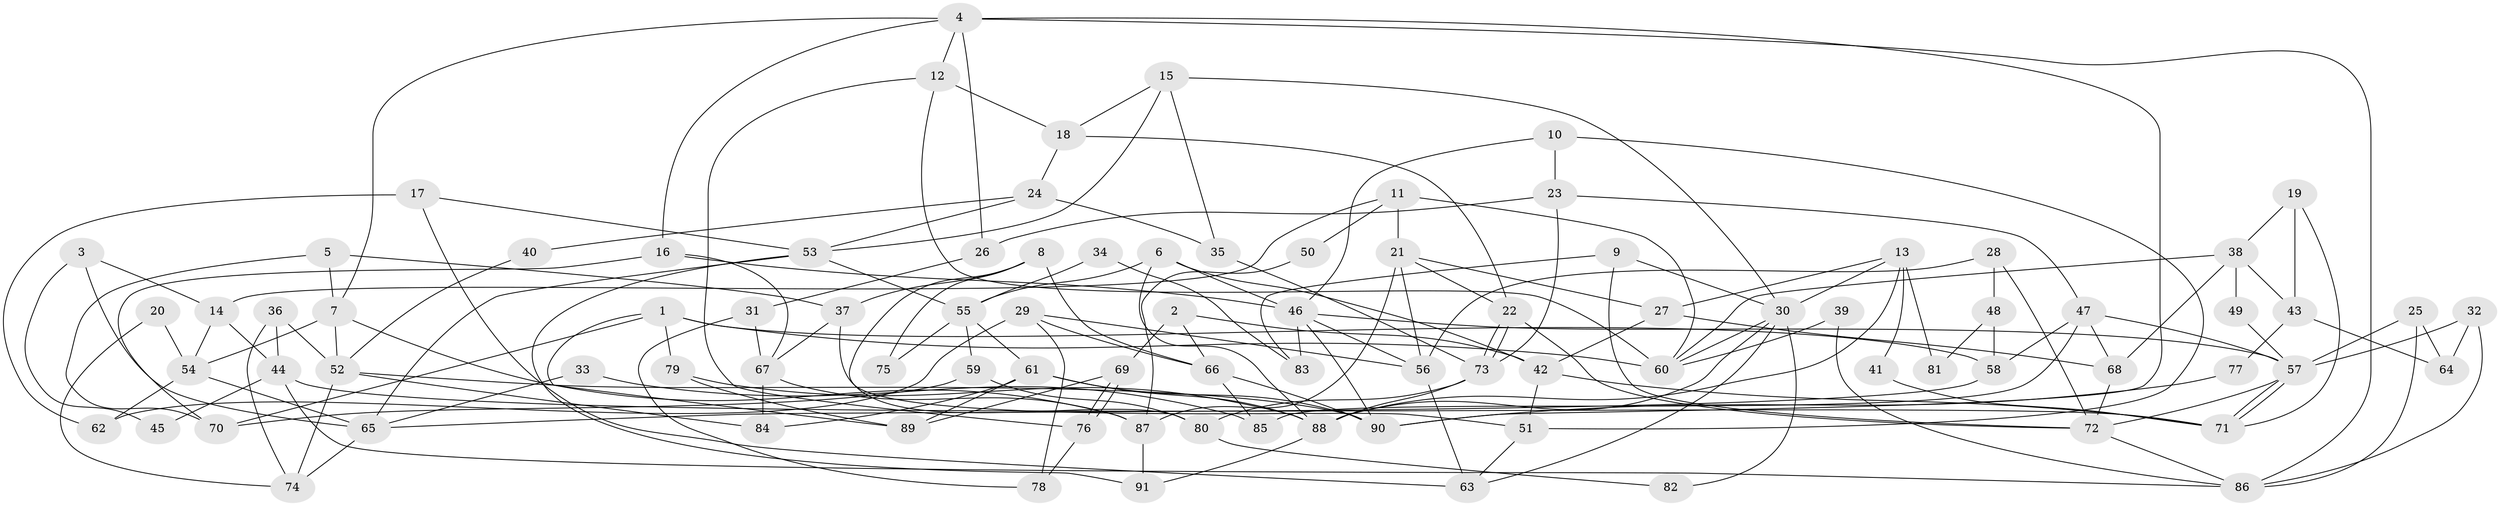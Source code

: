 // coarse degree distribution, {5: 0.17391304347826086, 6: 0.13043478260869565, 7: 0.043478260869565216, 8: 0.06521739130434782, 14: 0.021739130434782608, 3: 0.2391304347826087, 11: 0.043478260869565216, 4: 0.13043478260869565, 9: 0.021739130434782608, 2: 0.13043478260869565}
// Generated by graph-tools (version 1.1) at 2025/50/03/04/25 22:50:58]
// undirected, 91 vertices, 182 edges
graph export_dot {
  node [color=gray90,style=filled];
  1;
  2;
  3;
  4;
  5;
  6;
  7;
  8;
  9;
  10;
  11;
  12;
  13;
  14;
  15;
  16;
  17;
  18;
  19;
  20;
  21;
  22;
  23;
  24;
  25;
  26;
  27;
  28;
  29;
  30;
  31;
  32;
  33;
  34;
  35;
  36;
  37;
  38;
  39;
  40;
  41;
  42;
  43;
  44;
  45;
  46;
  47;
  48;
  49;
  50;
  51;
  52;
  53;
  54;
  55;
  56;
  57;
  58;
  59;
  60;
  61;
  62;
  63;
  64;
  65;
  66;
  67;
  68;
  69;
  70;
  71;
  72;
  73;
  74;
  75;
  76;
  77;
  78;
  79;
  80;
  81;
  82;
  83;
  84;
  85;
  86;
  87;
  88;
  89;
  90;
  91;
  1 -- 58;
  1 -- 60;
  1 -- 70;
  1 -- 79;
  1 -- 89;
  2 -- 69;
  2 -- 42;
  2 -- 66;
  3 -- 65;
  3 -- 14;
  3 -- 45;
  4 -- 12;
  4 -- 7;
  4 -- 16;
  4 -- 26;
  4 -- 86;
  4 -- 90;
  5 -- 37;
  5 -- 70;
  5 -- 7;
  6 -- 88;
  6 -- 46;
  6 -- 42;
  6 -- 55;
  7 -- 87;
  7 -- 52;
  7 -- 54;
  8 -- 80;
  8 -- 66;
  8 -- 37;
  8 -- 75;
  9 -- 72;
  9 -- 30;
  9 -- 83;
  10 -- 23;
  10 -- 46;
  10 -- 51;
  11 -- 21;
  11 -- 14;
  11 -- 50;
  11 -- 60;
  12 -- 60;
  12 -- 18;
  12 -- 76;
  13 -- 30;
  13 -- 88;
  13 -- 27;
  13 -- 41;
  13 -- 81;
  14 -- 54;
  14 -- 44;
  15 -- 53;
  15 -- 30;
  15 -- 18;
  15 -- 35;
  16 -- 67;
  16 -- 46;
  16 -- 70;
  17 -- 63;
  17 -- 53;
  17 -- 62;
  18 -- 22;
  18 -- 24;
  19 -- 43;
  19 -- 71;
  19 -- 38;
  20 -- 74;
  20 -- 54;
  21 -- 56;
  21 -- 27;
  21 -- 22;
  21 -- 87;
  22 -- 73;
  22 -- 73;
  22 -- 72;
  23 -- 26;
  23 -- 47;
  23 -- 73;
  24 -- 35;
  24 -- 40;
  24 -- 53;
  25 -- 86;
  25 -- 57;
  25 -- 64;
  26 -- 31;
  27 -- 42;
  27 -- 68;
  28 -- 56;
  28 -- 72;
  28 -- 48;
  29 -- 66;
  29 -- 56;
  29 -- 62;
  29 -- 78;
  30 -- 60;
  30 -- 88;
  30 -- 63;
  30 -- 82;
  31 -- 78;
  31 -- 67;
  32 -- 57;
  32 -- 86;
  32 -- 64;
  33 -- 85;
  33 -- 65;
  34 -- 83;
  34 -- 55;
  35 -- 73;
  36 -- 74;
  36 -- 52;
  36 -- 44;
  37 -- 51;
  37 -- 67;
  38 -- 68;
  38 -- 43;
  38 -- 49;
  38 -- 60;
  39 -- 60;
  39 -- 86;
  40 -- 52;
  41 -- 71;
  42 -- 71;
  42 -- 51;
  43 -- 64;
  43 -- 77;
  44 -- 86;
  44 -- 45;
  44 -- 71;
  46 -- 90;
  46 -- 56;
  46 -- 57;
  46 -- 83;
  47 -- 57;
  47 -- 68;
  47 -- 58;
  47 -- 85;
  48 -- 58;
  48 -- 81;
  49 -- 57;
  50 -- 87;
  51 -- 63;
  52 -- 90;
  52 -- 74;
  52 -- 84;
  53 -- 55;
  53 -- 65;
  53 -- 91;
  54 -- 62;
  54 -- 65;
  55 -- 61;
  55 -- 59;
  55 -- 75;
  56 -- 63;
  57 -- 71;
  57 -- 71;
  57 -- 72;
  58 -- 65;
  59 -- 70;
  59 -- 80;
  61 -- 88;
  61 -- 89;
  61 -- 84;
  61 -- 90;
  65 -- 74;
  66 -- 90;
  66 -- 85;
  67 -- 84;
  67 -- 87;
  68 -- 72;
  69 -- 76;
  69 -- 76;
  69 -- 89;
  72 -- 86;
  73 -- 80;
  73 -- 88;
  76 -- 78;
  77 -- 90;
  79 -- 88;
  79 -- 89;
  80 -- 82;
  87 -- 91;
  88 -- 91;
}
